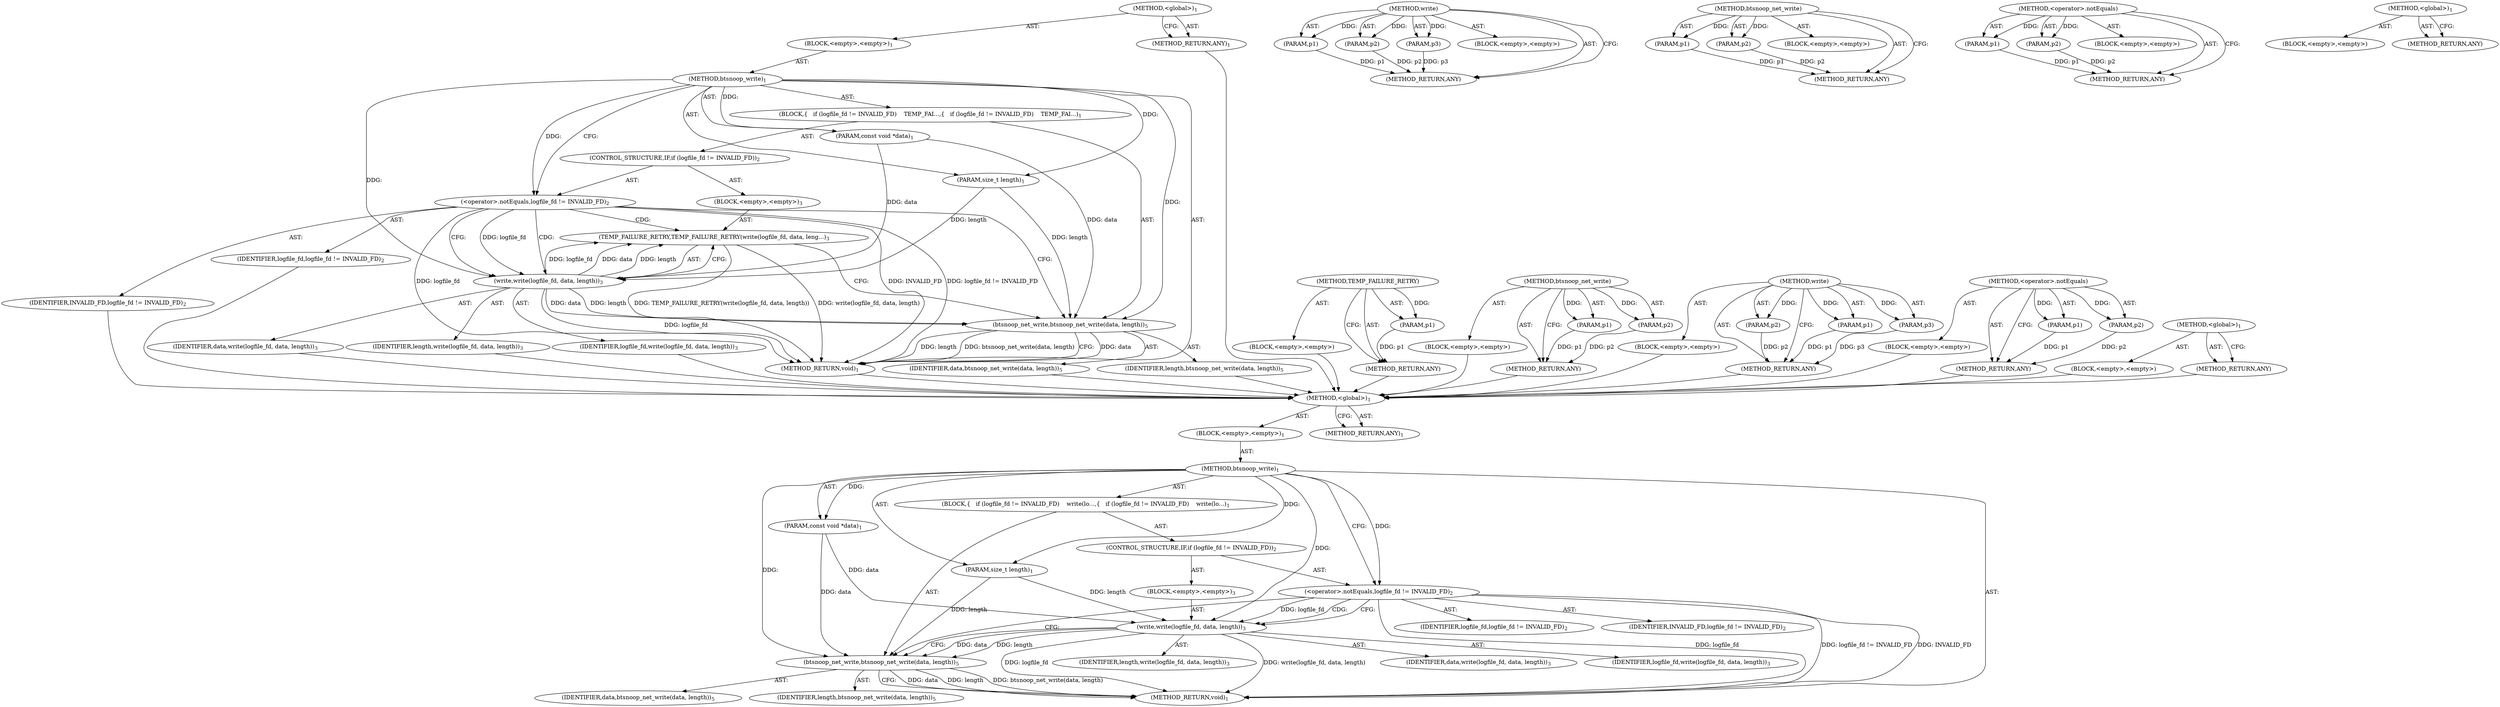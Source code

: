 digraph "&lt;global&gt;" {
vulnerable_6 [label=<(METHOD,&lt;global&gt;)<SUB>1</SUB>>];
vulnerable_7 [label=<(BLOCK,&lt;empty&gt;,&lt;empty&gt;)<SUB>1</SUB>>];
vulnerable_8 [label=<(METHOD,btsnoop_write)<SUB>1</SUB>>];
vulnerable_9 [label=<(PARAM,const void *data)<SUB>1</SUB>>];
vulnerable_10 [label=<(PARAM,size_t length)<SUB>1</SUB>>];
vulnerable_11 [label=<(BLOCK,{
   if (logfile_fd != INVALID_FD)
    write(lo...,{
   if (logfile_fd != INVALID_FD)
    write(lo...)<SUB>1</SUB>>];
vulnerable_12 [label=<(CONTROL_STRUCTURE,IF,if (logfile_fd != INVALID_FD))<SUB>2</SUB>>];
vulnerable_13 [label=<(&lt;operator&gt;.notEquals,logfile_fd != INVALID_FD)<SUB>2</SUB>>];
vulnerable_14 [label=<(IDENTIFIER,logfile_fd,logfile_fd != INVALID_FD)<SUB>2</SUB>>];
vulnerable_15 [label=<(IDENTIFIER,INVALID_FD,logfile_fd != INVALID_FD)<SUB>2</SUB>>];
vulnerable_16 [label=<(BLOCK,&lt;empty&gt;,&lt;empty&gt;)<SUB>3</SUB>>];
vulnerable_17 [label=<(write,write(logfile_fd, data, length))<SUB>3</SUB>>];
vulnerable_18 [label=<(IDENTIFIER,logfile_fd,write(logfile_fd, data, length))<SUB>3</SUB>>];
vulnerable_19 [label=<(IDENTIFIER,data,write(logfile_fd, data, length))<SUB>3</SUB>>];
vulnerable_20 [label=<(IDENTIFIER,length,write(logfile_fd, data, length))<SUB>3</SUB>>];
vulnerable_21 [label=<(btsnoop_net_write,btsnoop_net_write(data, length))<SUB>5</SUB>>];
vulnerable_22 [label=<(IDENTIFIER,data,btsnoop_net_write(data, length))<SUB>5</SUB>>];
vulnerable_23 [label=<(IDENTIFIER,length,btsnoop_net_write(data, length))<SUB>5</SUB>>];
vulnerable_24 [label=<(METHOD_RETURN,void)<SUB>1</SUB>>];
vulnerable_26 [label=<(METHOD_RETURN,ANY)<SUB>1</SUB>>];
vulnerable_48 [label=<(METHOD,write)>];
vulnerable_49 [label=<(PARAM,p1)>];
vulnerable_50 [label=<(PARAM,p2)>];
vulnerable_51 [label=<(PARAM,p3)>];
vulnerable_52 [label=<(BLOCK,&lt;empty&gt;,&lt;empty&gt;)>];
vulnerable_53 [label=<(METHOD_RETURN,ANY)>];
vulnerable_54 [label=<(METHOD,btsnoop_net_write)>];
vulnerable_55 [label=<(PARAM,p1)>];
vulnerable_56 [label=<(PARAM,p2)>];
vulnerable_57 [label=<(BLOCK,&lt;empty&gt;,&lt;empty&gt;)>];
vulnerable_58 [label=<(METHOD_RETURN,ANY)>];
vulnerable_43 [label=<(METHOD,&lt;operator&gt;.notEquals)>];
vulnerable_44 [label=<(PARAM,p1)>];
vulnerable_45 [label=<(PARAM,p2)>];
vulnerable_46 [label=<(BLOCK,&lt;empty&gt;,&lt;empty&gt;)>];
vulnerable_47 [label=<(METHOD_RETURN,ANY)>];
vulnerable_37 [label=<(METHOD,&lt;global&gt;)<SUB>1</SUB>>];
vulnerable_38 [label=<(BLOCK,&lt;empty&gt;,&lt;empty&gt;)>];
vulnerable_39 [label=<(METHOD_RETURN,ANY)>];
fixed_6 [label=<(METHOD,&lt;global&gt;)<SUB>1</SUB>>];
fixed_7 [label=<(BLOCK,&lt;empty&gt;,&lt;empty&gt;)<SUB>1</SUB>>];
fixed_8 [label=<(METHOD,btsnoop_write)<SUB>1</SUB>>];
fixed_9 [label=<(PARAM,const void *data)<SUB>1</SUB>>];
fixed_10 [label=<(PARAM,size_t length)<SUB>1</SUB>>];
fixed_11 [label=<(BLOCK,{
   if (logfile_fd != INVALID_FD)
    TEMP_FAI...,{
   if (logfile_fd != INVALID_FD)
    TEMP_FAI...)<SUB>1</SUB>>];
fixed_12 [label=<(CONTROL_STRUCTURE,IF,if (logfile_fd != INVALID_FD))<SUB>2</SUB>>];
fixed_13 [label=<(&lt;operator&gt;.notEquals,logfile_fd != INVALID_FD)<SUB>2</SUB>>];
fixed_14 [label=<(IDENTIFIER,logfile_fd,logfile_fd != INVALID_FD)<SUB>2</SUB>>];
fixed_15 [label=<(IDENTIFIER,INVALID_FD,logfile_fd != INVALID_FD)<SUB>2</SUB>>];
fixed_16 [label=<(BLOCK,&lt;empty&gt;,&lt;empty&gt;)<SUB>3</SUB>>];
fixed_17 [label=<(TEMP_FAILURE_RETRY,TEMP_FAILURE_RETRY(write(logfile_fd, data, leng...)<SUB>3</SUB>>];
fixed_18 [label=<(write,write(logfile_fd, data, length))<SUB>3</SUB>>];
fixed_19 [label=<(IDENTIFIER,logfile_fd,write(logfile_fd, data, length))<SUB>3</SUB>>];
fixed_20 [label=<(IDENTIFIER,data,write(logfile_fd, data, length))<SUB>3</SUB>>];
fixed_21 [label=<(IDENTIFIER,length,write(logfile_fd, data, length))<SUB>3</SUB>>];
fixed_22 [label=<(btsnoop_net_write,btsnoop_net_write(data, length))<SUB>5</SUB>>];
fixed_23 [label=<(IDENTIFIER,data,btsnoop_net_write(data, length))<SUB>5</SUB>>];
fixed_24 [label=<(IDENTIFIER,length,btsnoop_net_write(data, length))<SUB>5</SUB>>];
fixed_25 [label=<(METHOD_RETURN,void)<SUB>1</SUB>>];
fixed_27 [label=<(METHOD_RETURN,ANY)<SUB>1</SUB>>];
fixed_49 [label=<(METHOD,TEMP_FAILURE_RETRY)>];
fixed_50 [label=<(PARAM,p1)>];
fixed_51 [label=<(BLOCK,&lt;empty&gt;,&lt;empty&gt;)>];
fixed_52 [label=<(METHOD_RETURN,ANY)>];
fixed_59 [label=<(METHOD,btsnoop_net_write)>];
fixed_60 [label=<(PARAM,p1)>];
fixed_61 [label=<(PARAM,p2)>];
fixed_62 [label=<(BLOCK,&lt;empty&gt;,&lt;empty&gt;)>];
fixed_63 [label=<(METHOD_RETURN,ANY)>];
fixed_53 [label=<(METHOD,write)>];
fixed_54 [label=<(PARAM,p1)>];
fixed_55 [label=<(PARAM,p2)>];
fixed_56 [label=<(PARAM,p3)>];
fixed_57 [label=<(BLOCK,&lt;empty&gt;,&lt;empty&gt;)>];
fixed_58 [label=<(METHOD_RETURN,ANY)>];
fixed_44 [label=<(METHOD,&lt;operator&gt;.notEquals)>];
fixed_45 [label=<(PARAM,p1)>];
fixed_46 [label=<(PARAM,p2)>];
fixed_47 [label=<(BLOCK,&lt;empty&gt;,&lt;empty&gt;)>];
fixed_48 [label=<(METHOD_RETURN,ANY)>];
fixed_38 [label=<(METHOD,&lt;global&gt;)<SUB>1</SUB>>];
fixed_39 [label=<(BLOCK,&lt;empty&gt;,&lt;empty&gt;)>];
fixed_40 [label=<(METHOD_RETURN,ANY)>];
vulnerable_6 -> vulnerable_7  [key=0, label="AST: "];
vulnerable_6 -> vulnerable_26  [key=0, label="AST: "];
vulnerable_6 -> vulnerable_26  [key=1, label="CFG: "];
vulnerable_7 -> vulnerable_8  [key=0, label="AST: "];
vulnerable_8 -> vulnerable_9  [key=0, label="AST: "];
vulnerable_8 -> vulnerable_9  [key=1, label="DDG: "];
vulnerable_8 -> vulnerable_10  [key=0, label="AST: "];
vulnerable_8 -> vulnerable_10  [key=1, label="DDG: "];
vulnerable_8 -> vulnerable_11  [key=0, label="AST: "];
vulnerable_8 -> vulnerable_24  [key=0, label="AST: "];
vulnerable_8 -> vulnerable_13  [key=0, label="CFG: "];
vulnerable_8 -> vulnerable_13  [key=1, label="DDG: "];
vulnerable_8 -> vulnerable_21  [key=0, label="DDG: "];
vulnerable_8 -> vulnerable_17  [key=0, label="DDG: "];
vulnerable_9 -> vulnerable_21  [key=0, label="DDG: data"];
vulnerable_9 -> vulnerable_17  [key=0, label="DDG: data"];
vulnerable_10 -> vulnerable_21  [key=0, label="DDG: length"];
vulnerable_10 -> vulnerable_17  [key=0, label="DDG: length"];
vulnerable_11 -> vulnerable_12  [key=0, label="AST: "];
vulnerable_11 -> vulnerable_21  [key=0, label="AST: "];
vulnerable_12 -> vulnerable_13  [key=0, label="AST: "];
vulnerable_12 -> vulnerable_16  [key=0, label="AST: "];
vulnerable_13 -> vulnerable_14  [key=0, label="AST: "];
vulnerable_13 -> vulnerable_15  [key=0, label="AST: "];
vulnerable_13 -> vulnerable_17  [key=0, label="CFG: "];
vulnerable_13 -> vulnerable_17  [key=1, label="DDG: logfile_fd"];
vulnerable_13 -> vulnerable_17  [key=2, label="CDG: "];
vulnerable_13 -> vulnerable_21  [key=0, label="CFG: "];
vulnerable_13 -> vulnerable_24  [key=0, label="DDG: logfile_fd"];
vulnerable_13 -> vulnerable_24  [key=1, label="DDG: logfile_fd != INVALID_FD"];
vulnerable_13 -> vulnerable_24  [key=2, label="DDG: INVALID_FD"];
vulnerable_16 -> vulnerable_17  [key=0, label="AST: "];
vulnerable_17 -> vulnerable_18  [key=0, label="AST: "];
vulnerable_17 -> vulnerable_19  [key=0, label="AST: "];
vulnerable_17 -> vulnerable_20  [key=0, label="AST: "];
vulnerable_17 -> vulnerable_21  [key=0, label="CFG: "];
vulnerable_17 -> vulnerable_21  [key=1, label="DDG: data"];
vulnerable_17 -> vulnerable_21  [key=2, label="DDG: length"];
vulnerable_17 -> vulnerable_24  [key=0, label="DDG: logfile_fd"];
vulnerable_17 -> vulnerable_24  [key=1, label="DDG: write(logfile_fd, data, length)"];
vulnerable_21 -> vulnerable_22  [key=0, label="AST: "];
vulnerable_21 -> vulnerable_23  [key=0, label="AST: "];
vulnerable_21 -> vulnerable_24  [key=0, label="CFG: "];
vulnerable_21 -> vulnerable_24  [key=1, label="DDG: data"];
vulnerable_21 -> vulnerable_24  [key=2, label="DDG: length"];
vulnerable_21 -> vulnerable_24  [key=3, label="DDG: btsnoop_net_write(data, length)"];
vulnerable_48 -> vulnerable_49  [key=0, label="AST: "];
vulnerable_48 -> vulnerable_49  [key=1, label="DDG: "];
vulnerable_48 -> vulnerable_52  [key=0, label="AST: "];
vulnerable_48 -> vulnerable_50  [key=0, label="AST: "];
vulnerable_48 -> vulnerable_50  [key=1, label="DDG: "];
vulnerable_48 -> vulnerable_53  [key=0, label="AST: "];
vulnerable_48 -> vulnerable_53  [key=1, label="CFG: "];
vulnerable_48 -> vulnerable_51  [key=0, label="AST: "];
vulnerable_48 -> vulnerable_51  [key=1, label="DDG: "];
vulnerable_49 -> vulnerable_53  [key=0, label="DDG: p1"];
vulnerable_50 -> vulnerable_53  [key=0, label="DDG: p2"];
vulnerable_51 -> vulnerable_53  [key=0, label="DDG: p3"];
vulnerable_54 -> vulnerable_55  [key=0, label="AST: "];
vulnerable_54 -> vulnerable_55  [key=1, label="DDG: "];
vulnerable_54 -> vulnerable_57  [key=0, label="AST: "];
vulnerable_54 -> vulnerable_56  [key=0, label="AST: "];
vulnerable_54 -> vulnerable_56  [key=1, label="DDG: "];
vulnerable_54 -> vulnerable_58  [key=0, label="AST: "];
vulnerable_54 -> vulnerable_58  [key=1, label="CFG: "];
vulnerable_55 -> vulnerable_58  [key=0, label="DDG: p1"];
vulnerable_56 -> vulnerable_58  [key=0, label="DDG: p2"];
vulnerable_43 -> vulnerable_44  [key=0, label="AST: "];
vulnerable_43 -> vulnerable_44  [key=1, label="DDG: "];
vulnerable_43 -> vulnerable_46  [key=0, label="AST: "];
vulnerable_43 -> vulnerable_45  [key=0, label="AST: "];
vulnerable_43 -> vulnerable_45  [key=1, label="DDG: "];
vulnerable_43 -> vulnerable_47  [key=0, label="AST: "];
vulnerable_43 -> vulnerable_47  [key=1, label="CFG: "];
vulnerable_44 -> vulnerable_47  [key=0, label="DDG: p1"];
vulnerable_45 -> vulnerable_47  [key=0, label="DDG: p2"];
vulnerable_37 -> vulnerable_38  [key=0, label="AST: "];
vulnerable_37 -> vulnerable_39  [key=0, label="AST: "];
vulnerable_37 -> vulnerable_39  [key=1, label="CFG: "];
fixed_6 -> fixed_7  [key=0, label="AST: "];
fixed_6 -> fixed_27  [key=0, label="AST: "];
fixed_6 -> fixed_27  [key=1, label="CFG: "];
fixed_7 -> fixed_8  [key=0, label="AST: "];
fixed_8 -> fixed_9  [key=0, label="AST: "];
fixed_8 -> fixed_9  [key=1, label="DDG: "];
fixed_8 -> fixed_10  [key=0, label="AST: "];
fixed_8 -> fixed_10  [key=1, label="DDG: "];
fixed_8 -> fixed_11  [key=0, label="AST: "];
fixed_8 -> fixed_25  [key=0, label="AST: "];
fixed_8 -> fixed_13  [key=0, label="CFG: "];
fixed_8 -> fixed_13  [key=1, label="DDG: "];
fixed_8 -> fixed_22  [key=0, label="DDG: "];
fixed_8 -> fixed_18  [key=0, label="DDG: "];
fixed_9 -> fixed_22  [key=0, label="DDG: data"];
fixed_9 -> fixed_18  [key=0, label="DDG: data"];
fixed_10 -> fixed_22  [key=0, label="DDG: length"];
fixed_10 -> fixed_18  [key=0, label="DDG: length"];
fixed_11 -> fixed_12  [key=0, label="AST: "];
fixed_11 -> fixed_22  [key=0, label="AST: "];
fixed_12 -> fixed_13  [key=0, label="AST: "];
fixed_12 -> fixed_16  [key=0, label="AST: "];
fixed_13 -> fixed_14  [key=0, label="AST: "];
fixed_13 -> fixed_15  [key=0, label="AST: "];
fixed_13 -> fixed_18  [key=0, label="CFG: "];
fixed_13 -> fixed_18  [key=1, label="DDG: logfile_fd"];
fixed_13 -> fixed_18  [key=2, label="CDG: "];
fixed_13 -> fixed_22  [key=0, label="CFG: "];
fixed_13 -> fixed_25  [key=0, label="DDG: logfile_fd"];
fixed_13 -> fixed_25  [key=1, label="DDG: logfile_fd != INVALID_FD"];
fixed_13 -> fixed_25  [key=2, label="DDG: INVALID_FD"];
fixed_13 -> fixed_17  [key=0, label="CDG: "];
fixed_14 -> vulnerable_6  [key=0];
fixed_15 -> vulnerable_6  [key=0];
fixed_16 -> fixed_17  [key=0, label="AST: "];
fixed_17 -> fixed_18  [key=0, label="AST: "];
fixed_17 -> fixed_22  [key=0, label="CFG: "];
fixed_17 -> fixed_25  [key=0, label="DDG: write(logfile_fd, data, length)"];
fixed_17 -> fixed_25  [key=1, label="DDG: TEMP_FAILURE_RETRY(write(logfile_fd, data, length))"];
fixed_18 -> fixed_19  [key=0, label="AST: "];
fixed_18 -> fixed_20  [key=0, label="AST: "];
fixed_18 -> fixed_21  [key=0, label="AST: "];
fixed_18 -> fixed_17  [key=0, label="CFG: "];
fixed_18 -> fixed_17  [key=1, label="DDG: logfile_fd"];
fixed_18 -> fixed_17  [key=2, label="DDG: data"];
fixed_18 -> fixed_17  [key=3, label="DDG: length"];
fixed_18 -> fixed_25  [key=0, label="DDG: logfile_fd"];
fixed_18 -> fixed_22  [key=0, label="DDG: data"];
fixed_18 -> fixed_22  [key=1, label="DDG: length"];
fixed_19 -> vulnerable_6  [key=0];
fixed_20 -> vulnerable_6  [key=0];
fixed_21 -> vulnerable_6  [key=0];
fixed_22 -> fixed_23  [key=0, label="AST: "];
fixed_22 -> fixed_24  [key=0, label="AST: "];
fixed_22 -> fixed_25  [key=0, label="CFG: "];
fixed_22 -> fixed_25  [key=1, label="DDG: data"];
fixed_22 -> fixed_25  [key=2, label="DDG: length"];
fixed_22 -> fixed_25  [key=3, label="DDG: btsnoop_net_write(data, length)"];
fixed_23 -> vulnerable_6  [key=0];
fixed_24 -> vulnerable_6  [key=0];
fixed_25 -> vulnerable_6  [key=0];
fixed_27 -> vulnerable_6  [key=0];
fixed_49 -> fixed_50  [key=0, label="AST: "];
fixed_49 -> fixed_50  [key=1, label="DDG: "];
fixed_49 -> fixed_51  [key=0, label="AST: "];
fixed_49 -> fixed_52  [key=0, label="AST: "];
fixed_49 -> fixed_52  [key=1, label="CFG: "];
fixed_50 -> fixed_52  [key=0, label="DDG: p1"];
fixed_51 -> vulnerable_6  [key=0];
fixed_52 -> vulnerable_6  [key=0];
fixed_59 -> fixed_60  [key=0, label="AST: "];
fixed_59 -> fixed_60  [key=1, label="DDG: "];
fixed_59 -> fixed_62  [key=0, label="AST: "];
fixed_59 -> fixed_61  [key=0, label="AST: "];
fixed_59 -> fixed_61  [key=1, label="DDG: "];
fixed_59 -> fixed_63  [key=0, label="AST: "];
fixed_59 -> fixed_63  [key=1, label="CFG: "];
fixed_60 -> fixed_63  [key=0, label="DDG: p1"];
fixed_61 -> fixed_63  [key=0, label="DDG: p2"];
fixed_62 -> vulnerable_6  [key=0];
fixed_63 -> vulnerable_6  [key=0];
fixed_53 -> fixed_54  [key=0, label="AST: "];
fixed_53 -> fixed_54  [key=1, label="DDG: "];
fixed_53 -> fixed_57  [key=0, label="AST: "];
fixed_53 -> fixed_55  [key=0, label="AST: "];
fixed_53 -> fixed_55  [key=1, label="DDG: "];
fixed_53 -> fixed_58  [key=0, label="AST: "];
fixed_53 -> fixed_58  [key=1, label="CFG: "];
fixed_53 -> fixed_56  [key=0, label="AST: "];
fixed_53 -> fixed_56  [key=1, label="DDG: "];
fixed_54 -> fixed_58  [key=0, label="DDG: p1"];
fixed_55 -> fixed_58  [key=0, label="DDG: p2"];
fixed_56 -> fixed_58  [key=0, label="DDG: p3"];
fixed_57 -> vulnerable_6  [key=0];
fixed_58 -> vulnerable_6  [key=0];
fixed_44 -> fixed_45  [key=0, label="AST: "];
fixed_44 -> fixed_45  [key=1, label="DDG: "];
fixed_44 -> fixed_47  [key=0, label="AST: "];
fixed_44 -> fixed_46  [key=0, label="AST: "];
fixed_44 -> fixed_46  [key=1, label="DDG: "];
fixed_44 -> fixed_48  [key=0, label="AST: "];
fixed_44 -> fixed_48  [key=1, label="CFG: "];
fixed_45 -> fixed_48  [key=0, label="DDG: p1"];
fixed_46 -> fixed_48  [key=0, label="DDG: p2"];
fixed_47 -> vulnerable_6  [key=0];
fixed_48 -> vulnerable_6  [key=0];
fixed_38 -> fixed_39  [key=0, label="AST: "];
fixed_38 -> fixed_40  [key=0, label="AST: "];
fixed_38 -> fixed_40  [key=1, label="CFG: "];
fixed_39 -> vulnerable_6  [key=0];
fixed_40 -> vulnerable_6  [key=0];
}

